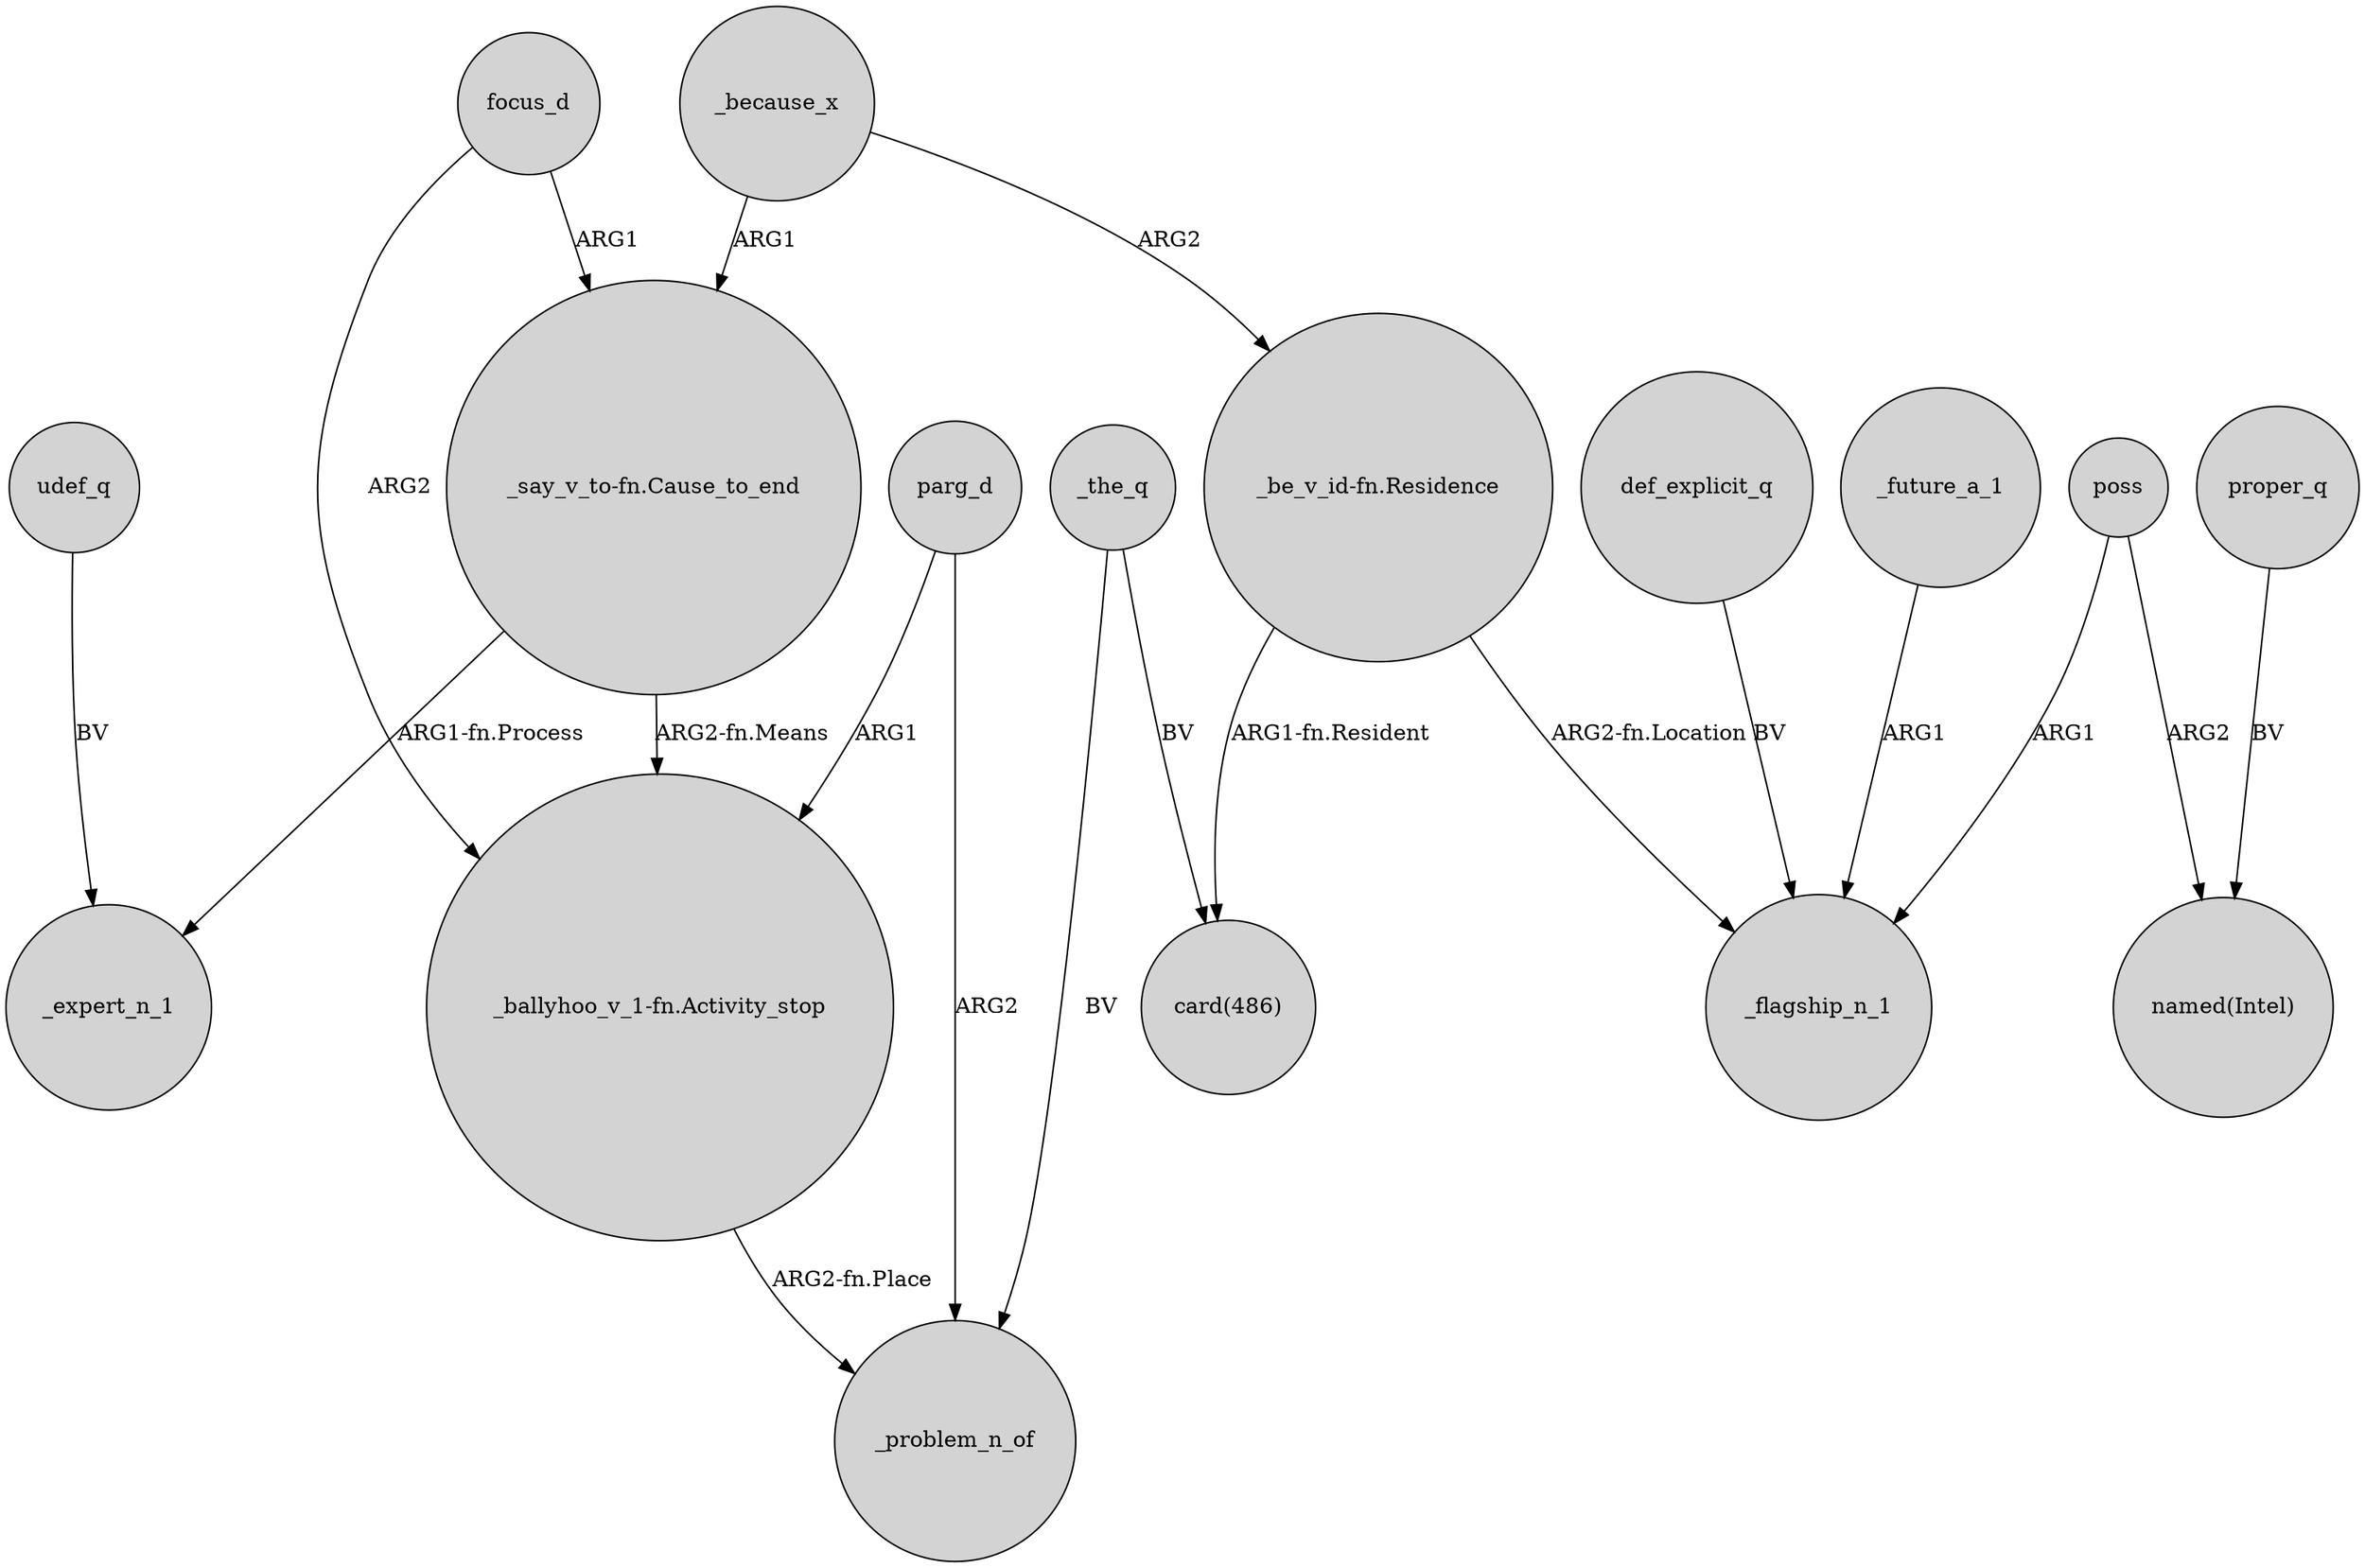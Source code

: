 digraph {
	node [shape=circle style=filled]
	"_say_v_to-fn.Cause_to_end" -> _expert_n_1 [label="ARG1-fn.Process"]
	focus_d -> "_say_v_to-fn.Cause_to_end" [label=ARG1]
	poss -> _flagship_n_1 [label=ARG1]
	_because_x -> "_say_v_to-fn.Cause_to_end" [label=ARG1]
	proper_q -> "named(Intel)" [label=BV]
	"_ballyhoo_v_1-fn.Activity_stop" -> _problem_n_of [label="ARG2-fn.Place"]
	_the_q -> "card(486)" [label=BV]
	_the_q -> _problem_n_of [label=BV]
	focus_d -> "_ballyhoo_v_1-fn.Activity_stop" [label=ARG2]
	def_explicit_q -> _flagship_n_1 [label=BV]
	"_be_v_id-fn.Residence" -> _flagship_n_1 [label="ARG2-fn.Location"]
	poss -> "named(Intel)" [label=ARG2]
	_future_a_1 -> _flagship_n_1 [label=ARG1]
	udef_q -> _expert_n_1 [label=BV]
	parg_d -> _problem_n_of [label=ARG2]
	"_be_v_id-fn.Residence" -> "card(486)" [label="ARG1-fn.Resident"]
	parg_d -> "_ballyhoo_v_1-fn.Activity_stop" [label=ARG1]
	_because_x -> "_be_v_id-fn.Residence" [label=ARG2]
	"_say_v_to-fn.Cause_to_end" -> "_ballyhoo_v_1-fn.Activity_stop" [label="ARG2-fn.Means"]
}
